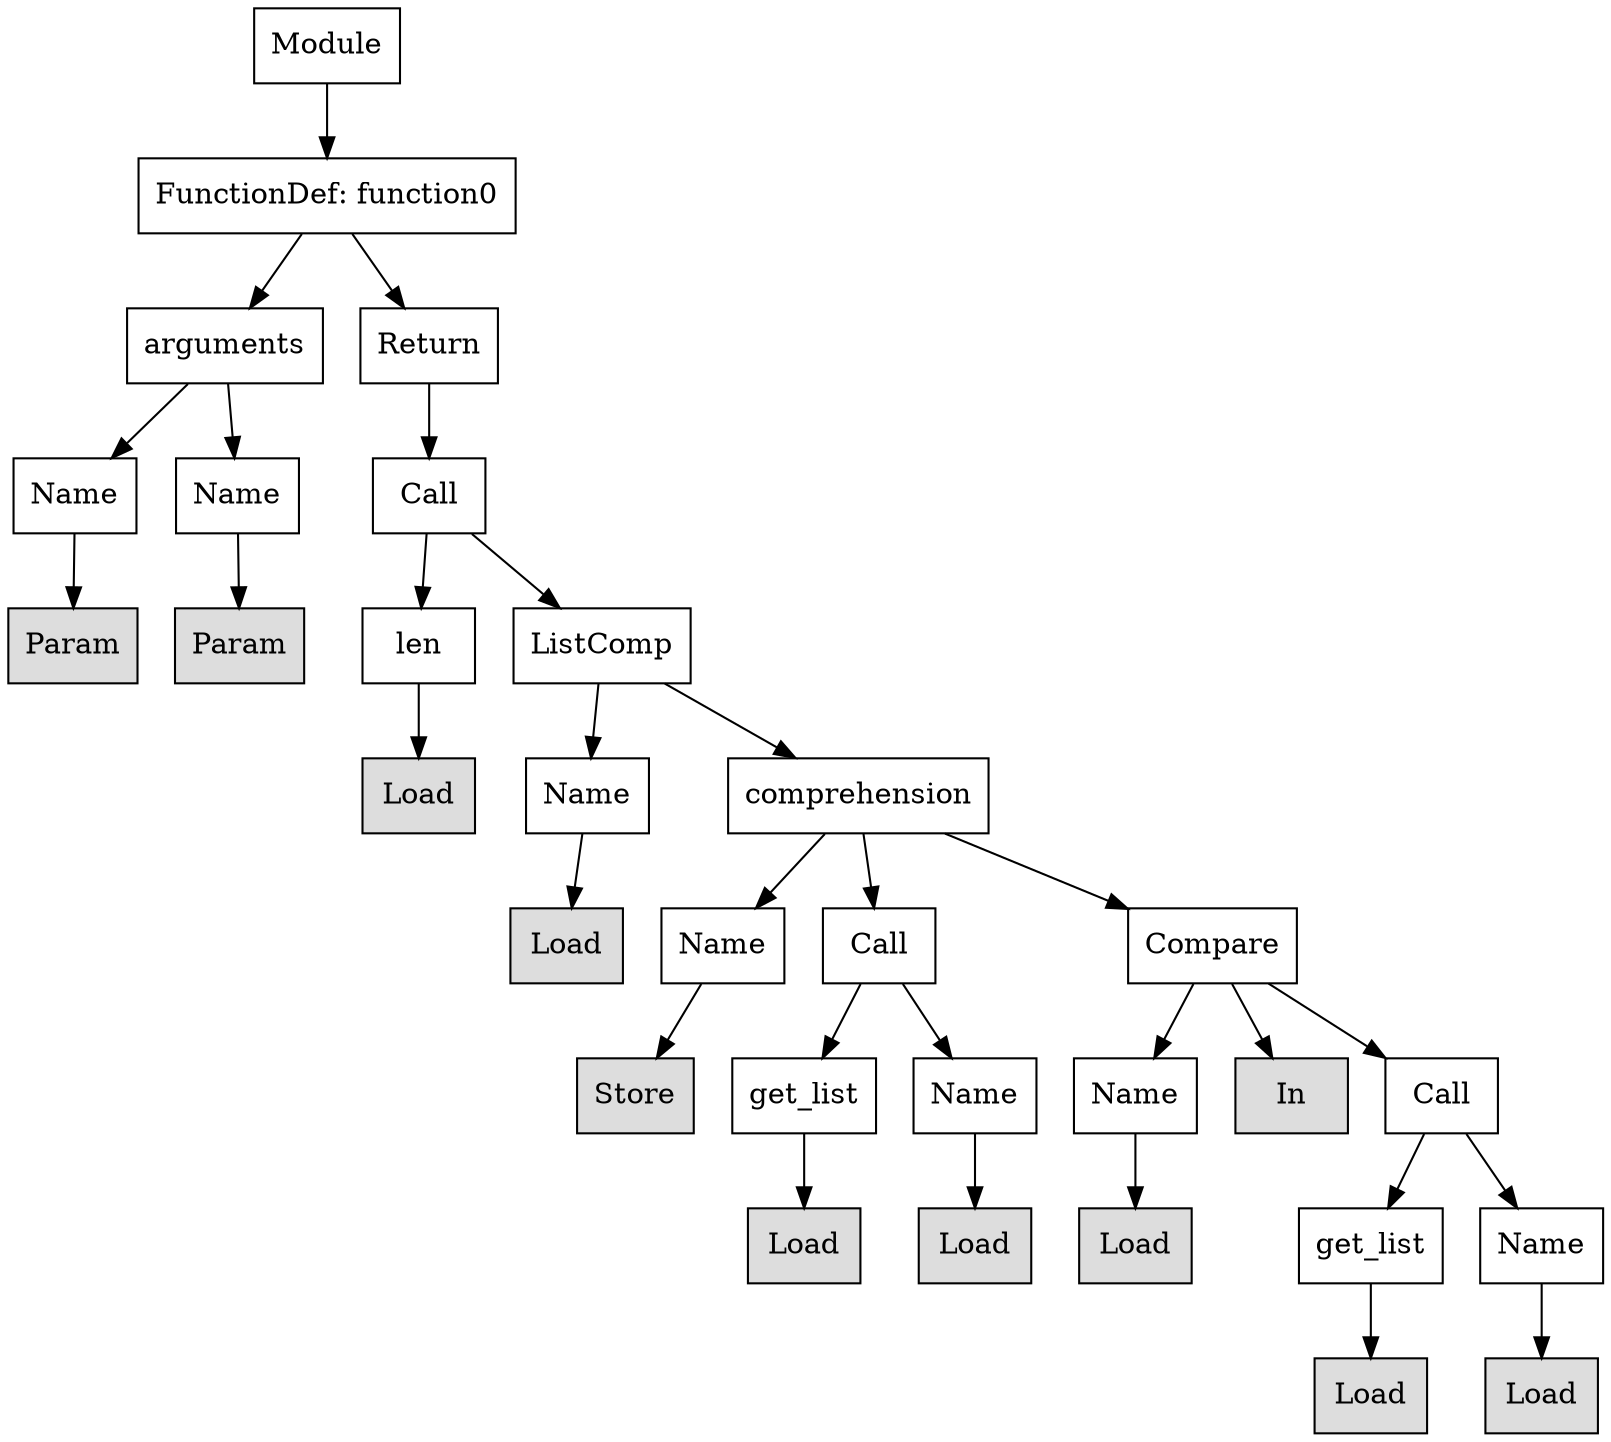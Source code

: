 digraph G {
n0 [shape=rect, label="Module"];
n1 [shape=rect, label="FunctionDef: function0"];
n2 [shape=rect, label="arguments"];
n3 [shape=rect, label="Return"];
n4 [shape=rect, label="Name"];
n5 [shape=rect, label="Name"];
n6 [shape=rect, label="Call"];
n7 [shape=rect, label="Param" style="filled" fillcolor="#dddddd"];
n8 [shape=rect, label="Param" style="filled" fillcolor="#dddddd"];
n9 [shape=rect, label="len"];
n10 [shape=rect, label="ListComp"];
n11 [shape=rect, label="Load" style="filled" fillcolor="#dddddd"];
n12 [shape=rect, label="Name"];
n13 [shape=rect, label="comprehension"];
n14 [shape=rect, label="Load" style="filled" fillcolor="#dddddd"];
n15 [shape=rect, label="Name"];
n16 [shape=rect, label="Call"];
n17 [shape=rect, label="Compare"];
n18 [shape=rect, label="Store" style="filled" fillcolor="#dddddd"];
n19 [shape=rect, label="get_list"];
n20 [shape=rect, label="Name"];
n21 [shape=rect, label="Name"];
n22 [shape=rect, label="In" style="filled" fillcolor="#dddddd"];
n23 [shape=rect, label="Call"];
n24 [shape=rect, label="Load" style="filled" fillcolor="#dddddd"];
n25 [shape=rect, label="Load" style="filled" fillcolor="#dddddd"];
n26 [shape=rect, label="Load" style="filled" fillcolor="#dddddd"];
n27 [shape=rect, label="get_list"];
n28 [shape=rect, label="Name"];
n29 [shape=rect, label="Load" style="filled" fillcolor="#dddddd"];
n30 [shape=rect, label="Load" style="filled" fillcolor="#dddddd"];
n0 -> n1;
n1 -> n2;
n1 -> n3;
n2 -> n4;
n2 -> n5;
n3 -> n6;
n4 -> n7;
n5 -> n8;
n6 -> n9;
n6 -> n10;
n9 -> n11;
n10 -> n12;
n10 -> n13;
n12 -> n14;
n13 -> n15;
n13 -> n16;
n13 -> n17;
n15 -> n18;
n16 -> n19;
n16 -> n20;
n17 -> n21;
n17 -> n22;
n17 -> n23;
n19 -> n24;
n20 -> n25;
n21 -> n26;
n23 -> n27;
n23 -> n28;
n27 -> n29;
n28 -> n30;
}
